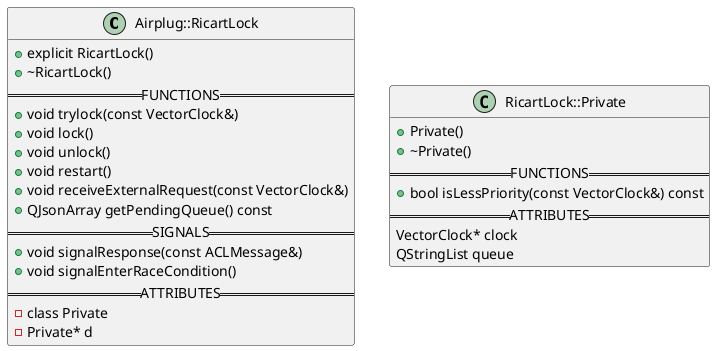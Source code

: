 @startuml(id=mutualexclusionRicart)

' ==== RicartLock ====
class Airplug::RicartLock {
  +explicit RicartLock()
  +~RicartLock()
  ==FUNCTIONS==
  +void trylock(const VectorClock&)
  +void lock()
  +void unlock()
  +void restart()
  +void receiveExternalRequest(const VectorClock&)
  +QJsonArray getPendingQueue() const
  ==SIGNALS==
  +void signalResponse(const ACLMessage&)
  +void signalEnterRaceCondition()
  ==ATTRIBUTES==
  -class Private
  -Private* d
}

class RicartLock::Private {
  +Private()
  +~Private()
  ==FUNCTIONS==
  +bool isLessPriority(const VectorClock&) const
  ==ATTRIBUTES==
  VectorClock* clock
  QStringList queue
}

@enduml

@startuml(id=mutualexclusionLinks)

namespace Airplug {
  RicartLock *-- RicartLock::Private
}

@enduml
